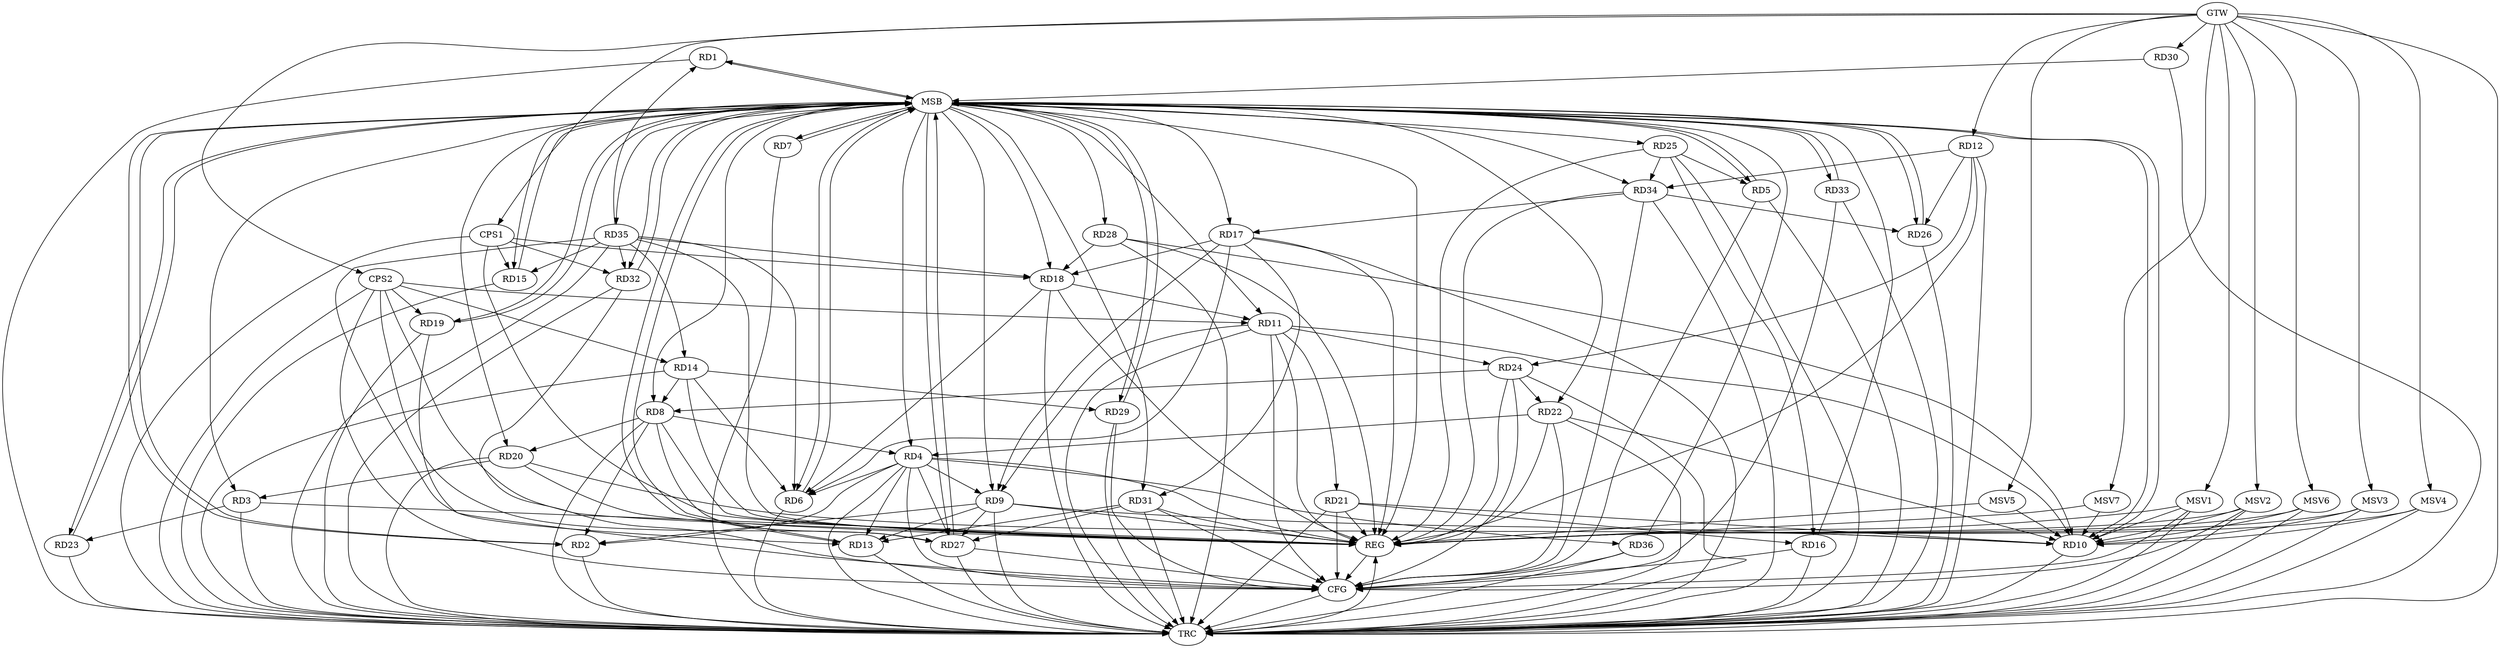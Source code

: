 strict digraph G {
  RD1 [ label="RD1" ];
  RD2 [ label="RD2" ];
  RD3 [ label="RD3" ];
  RD4 [ label="RD4" ];
  RD5 [ label="RD5" ];
  RD6 [ label="RD6" ];
  RD7 [ label="RD7" ];
  RD8 [ label="RD8" ];
  RD9 [ label="RD9" ];
  RD10 [ label="RD10" ];
  RD11 [ label="RD11" ];
  RD12 [ label="RD12" ];
  RD13 [ label="RD13" ];
  RD14 [ label="RD14" ];
  RD15 [ label="RD15" ];
  RD16 [ label="RD16" ];
  RD17 [ label="RD17" ];
  RD18 [ label="RD18" ];
  RD19 [ label="RD19" ];
  RD20 [ label="RD20" ];
  RD21 [ label="RD21" ];
  RD22 [ label="RD22" ];
  RD23 [ label="RD23" ];
  RD24 [ label="RD24" ];
  RD25 [ label="RD25" ];
  RD26 [ label="RD26" ];
  RD27 [ label="RD27" ];
  RD28 [ label="RD28" ];
  RD29 [ label="RD29" ];
  RD30 [ label="RD30" ];
  RD31 [ label="RD31" ];
  RD32 [ label="RD32" ];
  RD33 [ label="RD33" ];
  RD34 [ label="RD34" ];
  RD35 [ label="RD35" ];
  RD36 [ label="RD36" ];
  CPS1 [ label="CPS1" ];
  CPS2 [ label="CPS2" ];
  GTW [ label="GTW" ];
  REG [ label="REG" ];
  MSB [ label="MSB" ];
  CFG [ label="CFG" ];
  TRC [ label="TRC" ];
  MSV1 [ label="MSV1" ];
  MSV2 [ label="MSV2" ];
  MSV3 [ label="MSV3" ];
  MSV4 [ label="MSV4" ];
  MSV5 [ label="MSV5" ];
  MSV6 [ label="MSV6" ];
  MSV7 [ label="MSV7" ];
  RD35 -> RD1;
  RD4 -> RD2;
  RD8 -> RD2;
  RD9 -> RD2;
  RD20 -> RD3;
  RD3 -> RD23;
  RD4 -> RD6;
  RD8 -> RD4;
  RD4 -> RD9;
  RD4 -> RD13;
  RD22 -> RD4;
  RD4 -> RD27;
  RD4 -> RD36;
  RD25 -> RD5;
  RD14 -> RD6;
  RD17 -> RD6;
  RD18 -> RD6;
  RD35 -> RD6;
  RD14 -> RD8;
  RD8 -> RD20;
  RD24 -> RD8;
  RD8 -> RD27;
  RD9 -> RD10;
  RD11 -> RD9;
  RD9 -> RD13;
  RD17 -> RD9;
  RD9 -> RD27;
  RD11 -> RD10;
  RD20 -> RD10;
  RD21 -> RD10;
  RD22 -> RD10;
  RD28 -> RD10;
  RD18 -> RD11;
  RD11 -> RD21;
  RD11 -> RD24;
  RD12 -> RD24;
  RD12 -> RD26;
  RD12 -> RD34;
  RD31 -> RD13;
  RD35 -> RD13;
  RD14 -> RD29;
  RD35 -> RD14;
  RD35 -> RD15;
  RD21 -> RD16;
  RD25 -> RD16;
  RD17 -> RD18;
  RD17 -> RD31;
  RD34 -> RD17;
  RD28 -> RD18;
  RD35 -> RD18;
  RD24 -> RD22;
  RD25 -> RD34;
  RD34 -> RD26;
  RD31 -> RD27;
  RD35 -> RD32;
  CPS1 -> RD15;
  CPS1 -> RD32;
  CPS1 -> RD18;
  CPS2 -> RD14;
  CPS2 -> RD27;
  CPS2 -> RD19;
  CPS2 -> RD11;
  GTW -> RD12;
  GTW -> RD30;
  GTW -> CPS1;
  GTW -> CPS2;
  RD3 -> REG;
  RD4 -> REG;
  RD8 -> REG;
  RD9 -> REG;
  RD11 -> REG;
  RD12 -> REG;
  RD14 -> REG;
  RD17 -> REG;
  RD18 -> REG;
  RD20 -> REG;
  RD21 -> REG;
  RD22 -> REG;
  RD24 -> REG;
  RD25 -> REG;
  RD28 -> REG;
  RD31 -> REG;
  RD34 -> REG;
  RD35 -> REG;
  CPS1 -> REG;
  CPS2 -> REG;
  RD1 -> MSB;
  MSB -> RD13;
  MSB -> RD22;
  MSB -> RD33;
  MSB -> REG;
  RD2 -> MSB;
  MSB -> RD7;
  MSB -> RD9;
  MSB -> RD10;
  MSB -> RD28;
  RD5 -> MSB;
  MSB -> RD11;
  MSB -> RD34;
  MSB -> RD35;
  RD6 -> MSB;
  MSB -> RD4;
  MSB -> RD23;
  RD7 -> MSB;
  RD10 -> MSB;
  MSB -> RD5;
  MSB -> RD18;
  MSB -> RD25;
  MSB -> RD32;
  RD13 -> MSB;
  MSB -> RD17;
  MSB -> RD19;
  RD15 -> MSB;
  RD16 -> MSB;
  MSB -> RD15;
  RD19 -> MSB;
  RD23 -> MSB;
  MSB -> RD3;
  RD26 -> MSB;
  MSB -> RD6;
  MSB -> RD8;
  MSB -> RD20;
  MSB -> RD31;
  RD27 -> MSB;
  MSB -> RD2;
  RD29 -> MSB;
  RD30 -> MSB;
  MSB -> RD26;
  RD32 -> MSB;
  MSB -> RD1;
  MSB -> RD29;
  RD33 -> MSB;
  MSB -> RD27;
  RD36 -> MSB;
  RD32 -> CFG;
  RD16 -> CFG;
  RD31 -> CFG;
  RD21 -> CFG;
  RD27 -> CFG;
  RD19 -> CFG;
  RD24 -> CFG;
  RD34 -> CFG;
  RD5 -> CFG;
  RD4 -> CFG;
  RD11 -> CFG;
  RD36 -> CFG;
  RD29 -> CFG;
  CPS2 -> CFG;
  RD22 -> CFG;
  RD33 -> CFG;
  REG -> CFG;
  RD1 -> TRC;
  RD2 -> TRC;
  RD3 -> TRC;
  RD4 -> TRC;
  RD5 -> TRC;
  RD6 -> TRC;
  RD7 -> TRC;
  RD8 -> TRC;
  RD9 -> TRC;
  RD10 -> TRC;
  RD11 -> TRC;
  RD12 -> TRC;
  RD13 -> TRC;
  RD14 -> TRC;
  RD15 -> TRC;
  RD16 -> TRC;
  RD17 -> TRC;
  RD18 -> TRC;
  RD19 -> TRC;
  RD20 -> TRC;
  RD21 -> TRC;
  RD22 -> TRC;
  RD23 -> TRC;
  RD24 -> TRC;
  RD25 -> TRC;
  RD26 -> TRC;
  RD27 -> TRC;
  RD28 -> TRC;
  RD29 -> TRC;
  RD30 -> TRC;
  RD31 -> TRC;
  RD32 -> TRC;
  RD33 -> TRC;
  RD34 -> TRC;
  RD35 -> TRC;
  RD36 -> TRC;
  CPS1 -> TRC;
  CPS2 -> TRC;
  GTW -> TRC;
  CFG -> TRC;
  TRC -> REG;
  MSV1 -> RD10;
  GTW -> MSV1;
  MSV1 -> REG;
  MSV1 -> TRC;
  MSV1 -> CFG;
  MSV2 -> RD10;
  GTW -> MSV2;
  MSV2 -> REG;
  MSV2 -> TRC;
  MSV2 -> CFG;
  MSV3 -> RD10;
  GTW -> MSV3;
  MSV3 -> REG;
  MSV3 -> TRC;
  MSV4 -> RD10;
  GTW -> MSV4;
  MSV4 -> REG;
  MSV4 -> TRC;
  MSV5 -> RD10;
  GTW -> MSV5;
  MSV5 -> REG;
  MSV6 -> RD10;
  MSV7 -> RD10;
  GTW -> MSV6;
  MSV6 -> REG;
  MSV6 -> TRC;
  GTW -> MSV7;
  MSV7 -> REG;
}
